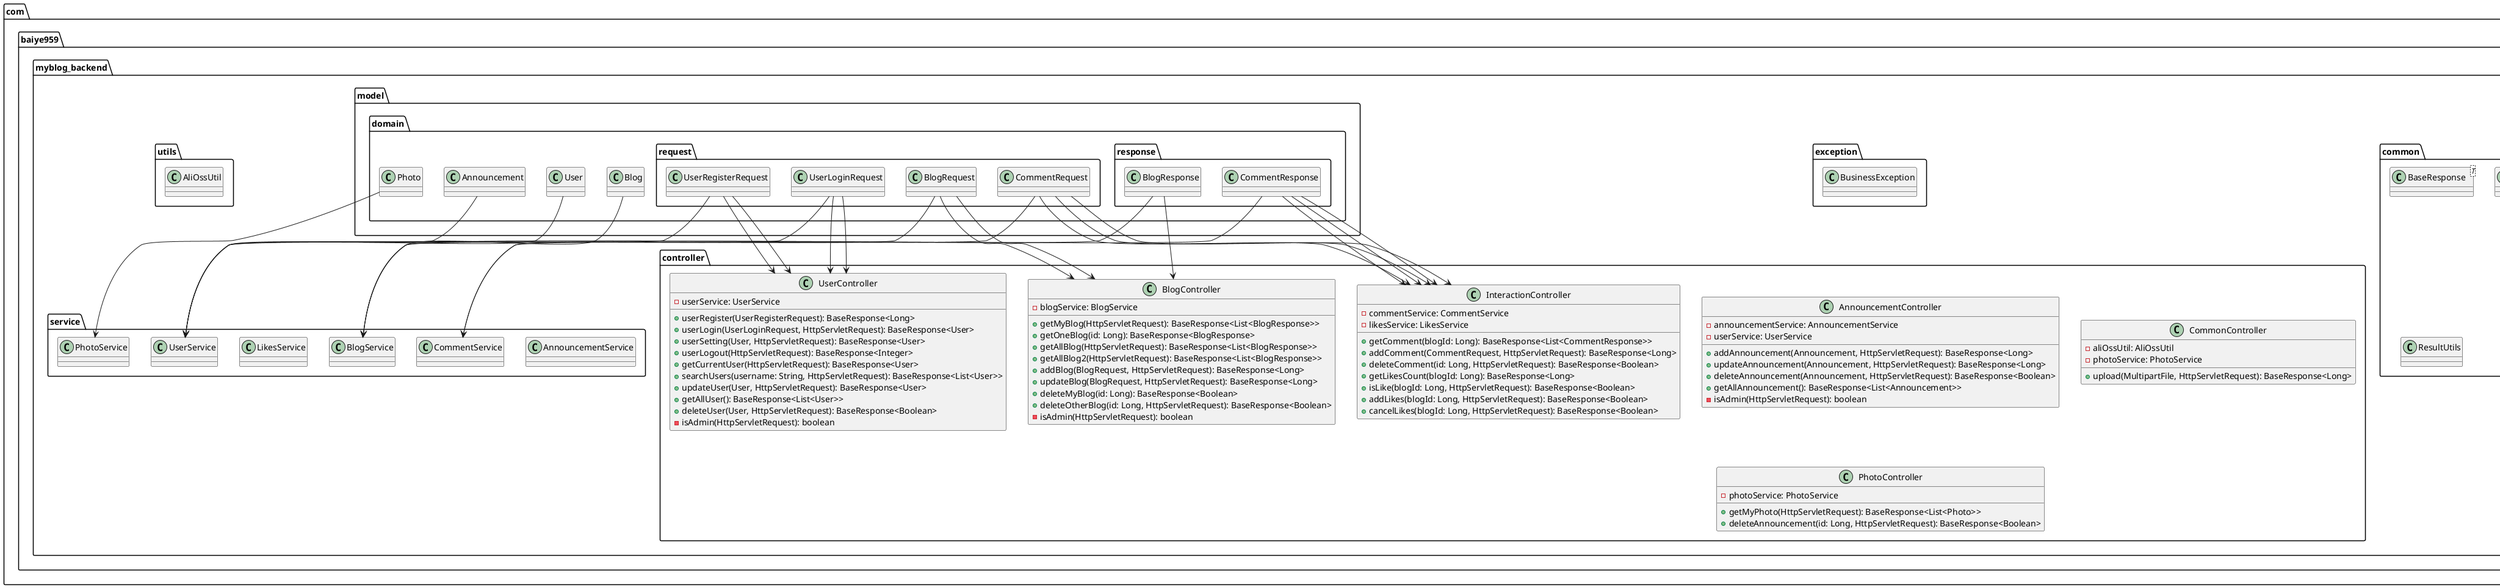 @startuml

package com.baiye959.myblog_backend.controller {
    class AnnouncementController {
        - announcementService: AnnouncementService
        - userService: UserService
        + addAnnouncement(Announcement, HttpServletRequest): BaseResponse<Long>
        + updateAnnouncement(Announcement, HttpServletRequest): BaseResponse<Long>
        + deleteAnnouncement(Announcement, HttpServletRequest): BaseResponse<Boolean>
        + getAllAnnouncement(): BaseResponse<List<Announcement>>
        - isAdmin(HttpServletRequest): boolean
    }

    class BlogController {
        - blogService: BlogService
        + getMyBlog(HttpServletRequest): BaseResponse<List<BlogResponse>>
        + getOneBlog(id: Long): BaseResponse<BlogResponse>
        + getAllBlog(HttpServletRequest): BaseResponse<List<BlogResponse>>
        + getAllBlog2(HttpServletRequest): BaseResponse<List<BlogResponse>>
        + addBlog(BlogRequest, HttpServletRequest): BaseResponse<Long>
        + updateBlog(BlogRequest, HttpServletRequest): BaseResponse<Long>
        + deleteMyBlog(id: Long): BaseResponse<Boolean>
        + deleteOtherBlog(id: Long, HttpServletRequest): BaseResponse<Boolean>
        - isAdmin(HttpServletRequest): boolean
    }

    class CommonController {
        - aliOssUtil: AliOssUtil
        - photoService: PhotoService
        + upload(MultipartFile, HttpServletRequest): BaseResponse<Long>
    }

    class InteractionController {
        - commentService: CommentService
        - likesService: LikesService
        + getComment(blogId: Long): BaseResponse<List<CommentResponse>>
        + addComment(CommentRequest, HttpServletRequest): BaseResponse<Long>
        + deleteComment(id: Long, HttpServletRequest): BaseResponse<Boolean>
        + getLikesCount(blogId: Long): BaseResponse<Long>
        + isLike(blogId: Long, HttpServletRequest): BaseResponse<Boolean>
        + addLikes(blogId: Long, HttpServletRequest): BaseResponse<Boolean>
        + cancelLikes(blogId: Long, HttpServletRequest): BaseResponse<Boolean>
    }

    class PhotoController {
        - photoService: PhotoService
        + getMyPhoto(HttpServletRequest): BaseResponse<List<Photo>>
        + deleteAnnouncement(id: Long, HttpServletRequest): BaseResponse<Boolean>
    }

    class UserController {
        - userService: UserService
        + userRegister(UserRegisterRequest): BaseResponse<Long>
        + userLogin(UserLoginRequest, HttpServletRequest): BaseResponse<User>
        + userSetting(User, HttpServletRequest): BaseResponse<User>
        + userLogout(HttpServletRequest): BaseResponse<Integer>
        + getCurrentUser(HttpServletRequest): BaseResponse<User>
        + searchUsers(username: String, HttpServletRequest): BaseResponse<List<User>>
        + updateUser(User, HttpServletRequest): BaseResponse<User>
        + getAllUser(): BaseResponse<List<User>>
        + deleteUser(User, HttpServletRequest): BaseResponse<Boolean>
        - isAdmin(HttpServletRequest): boolean
    }
}

package com.baiye959.myblog_backend.common {
    class BaseResponse<T>
    class ErrorCode
    class ResultUtils
}

package com.baiye959.myblog_backend.exception {
    class BusinessException
}

package com.baiye959.myblog_backend.model.domain {
    class Announcement
    class Blog
    class Photo
    class User
}

package com.baiye959.myblog_backend.model.domain.request {
    class BlogRequest
    class CommentRequest
    class UserLoginRequest
    class UserRegisterRequest
}

package com.baiye959.myblog_backend.model.domain.response {
    class BlogResponse
    class CommentResponse
}

package com.baiye959.myblog_backend.service {
    class AnnouncementService
    class BlogService
    class CommentService
    class LikesService
    class PhotoService
    class UserService
}

package com.baiye959.myblog_backend.utils {
    class AliOssUtil
}

Announcement --> UserService
Blog --> BlogService
Photo --> PhotoService
User --> UserService
BlogRequest --> BlogService
CommentRequest --> CommentService
UserLoginRequest --> UserService
UserRegisterRequest --> UserService
BlogResponse --> BlogService
CommentResponse --> CommentService
BlogResponse --> BlogController
CommentResponse --> InteractionController
CommentRequest --> InteractionController
UserRegisterRequest --> UserController
UserLoginRequest --> UserController
BlogRequest --> BlogController
CommentRequest --> InteractionController
CommentResponse --> InteractionController
BlogRequest --> BlogController
UserRegisterRequest --> UserController
UserLoginRequest --> UserController
CommentRequest --> InteractionController
CommentResponse --> InteractionController

@enduml
